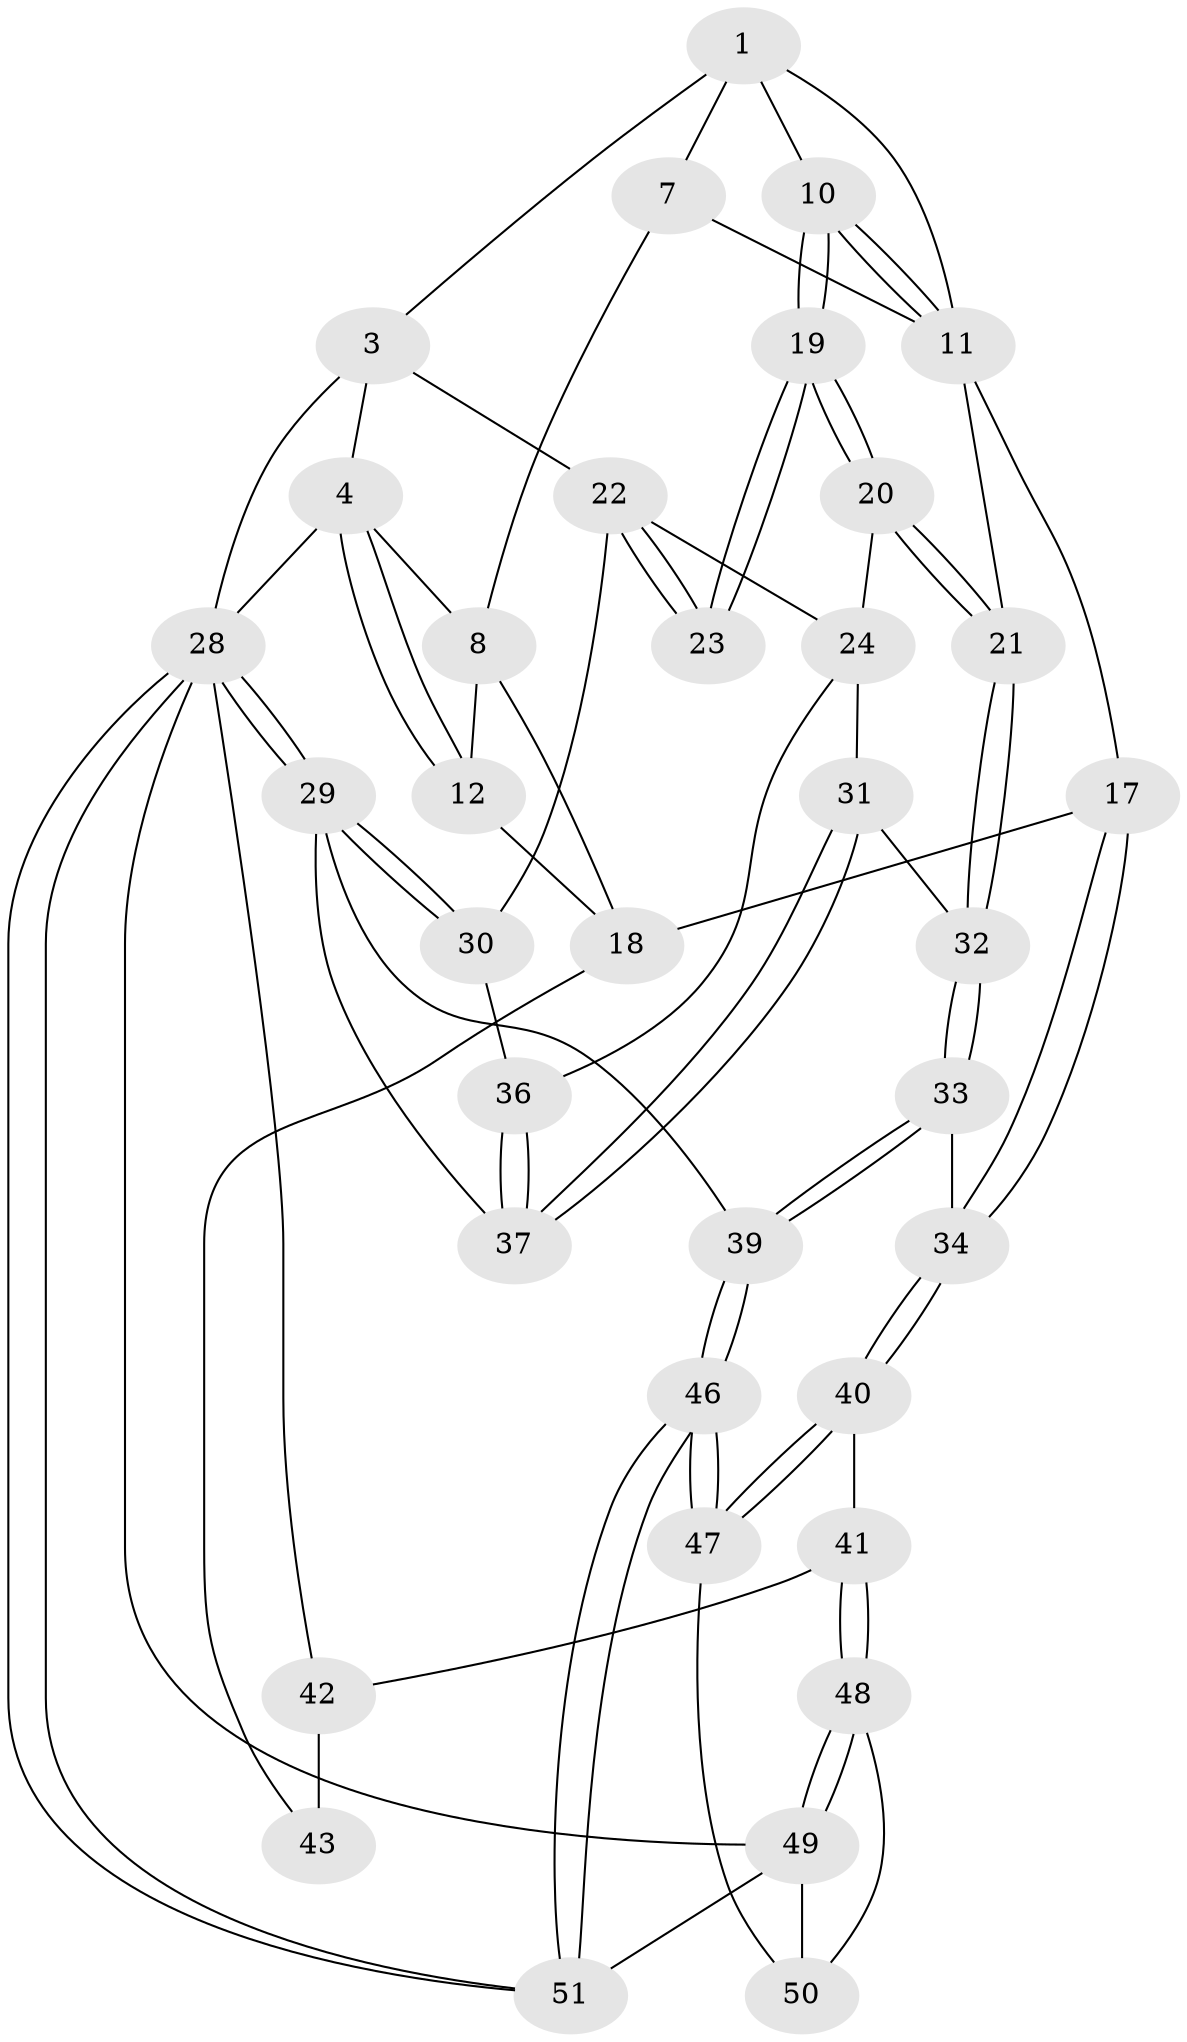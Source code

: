 // original degree distribution, {3: 0.057692307692307696, 4: 0.17307692307692307, 5: 0.5961538461538461, 6: 0.17307692307692307}
// Generated by graph-tools (version 1.1) at 2025/21/03/04/25 18:21:20]
// undirected, 36 vertices, 83 edges
graph export_dot {
graph [start="1"]
  node [color=gray90,style=filled];
  1 [pos="+0.3914756974100093+0",super="+2+6"];
  3 [pos="+1+0"];
  4 [pos="+0+0",super="+5"];
  7 [pos="+0.3515277066882448+0.2500813177314493"];
  8 [pos="+0.274077412881972+0.24480437136230795",super="+9"];
  10 [pos="+0.6605711354370161+0.2221316644754228"];
  11 [pos="+0.5599324388230442+0.1597977015029431",super="+14"];
  12 [pos="+0+0.2625343756030636"];
  17 [pos="+0.2555515984374865+0.5307019610113867"];
  18 [pos="+0.21383315706377193+0.515206754308237",super="+35"];
  19 [pos="+0.6931743468996717+0.26520670171402166"];
  20 [pos="+0.651982971739778+0.36184308025848577"];
  21 [pos="+0.6002776529749099+0.3948030538080052"];
  22 [pos="+1+0",super="+25"];
  23 [pos="+0.7475800700136717+0.24660683078069182"];
  24 [pos="+0.9153692783945855+0.3925295462475847",super="+26"];
  28 [pos="+1+1",super="+45"];
  29 [pos="+1+0.8021185054903648",super="+38"];
  30 [pos="+1+0.5458972442825557"];
  31 [pos="+0.6924874910669858+0.6173394724758255"];
  32 [pos="+0.5354104416355504+0.5552621461861542"];
  33 [pos="+0.43951191201548906+0.6650479407427767"];
  34 [pos="+0.40267136719905017+0.6678620857578673"];
  36 [pos="+0.8674744553356089+0.5812505471710484"];
  37 [pos="+0.7984934589432834+0.7221847993661571"];
  39 [pos="+0.7031243923161509+0.8955830632372618"];
  40 [pos="+0.376431394272801+0.7082110208442254"];
  41 [pos="+0.18217294419517926+0.8299189391713405"];
  42 [pos="+0.16962336401585557+0.8241163225726738",super="+44"];
  43 [pos="+0+0.5862940315670414"];
  46 [pos="+0.7013100789926504+0.9397344057055736"];
  47 [pos="+0.3780518278810314+0.8818844077967942"];
  48 [pos="+0.2129538526551342+0.9748404664477084"];
  49 [pos="+0.13635024117118738+1",super="+52"];
  50 [pos="+0.37148362300231724+0.9059572734164758"];
  51 [pos="+0.7108660663679947+1"];
  1 -- 10;
  1 -- 3;
  1 -- 11;
  1 -- 7;
  3 -- 4;
  3 -- 22;
  3 -- 28;
  4 -- 12;
  4 -- 12;
  4 -- 28;
  4 -- 8;
  7 -- 8;
  7 -- 11;
  8 -- 18;
  8 -- 12;
  10 -- 11;
  10 -- 11;
  10 -- 19;
  10 -- 19;
  11 -- 17;
  11 -- 21;
  12 -- 18;
  17 -- 18;
  17 -- 34;
  17 -- 34;
  18 -- 43;
  19 -- 20;
  19 -- 20;
  19 -- 23;
  19 -- 23;
  20 -- 21;
  20 -- 21;
  20 -- 24;
  21 -- 32;
  21 -- 32;
  22 -- 23;
  22 -- 23;
  22 -- 24;
  22 -- 30;
  24 -- 36;
  24 -- 31;
  28 -- 29;
  28 -- 29;
  28 -- 51;
  28 -- 51;
  28 -- 49;
  28 -- 42;
  29 -- 30;
  29 -- 30;
  29 -- 37;
  29 -- 39;
  30 -- 36;
  31 -- 32;
  31 -- 37;
  31 -- 37;
  32 -- 33;
  32 -- 33;
  33 -- 34;
  33 -- 39;
  33 -- 39;
  34 -- 40;
  34 -- 40;
  36 -- 37;
  36 -- 37;
  39 -- 46;
  39 -- 46;
  40 -- 41;
  40 -- 47;
  40 -- 47;
  41 -- 42;
  41 -- 48;
  41 -- 48;
  42 -- 43 [weight=2];
  46 -- 47;
  46 -- 47;
  46 -- 51;
  46 -- 51;
  47 -- 50;
  48 -- 49;
  48 -- 49;
  48 -- 50;
  49 -- 50;
  49 -- 51;
}
